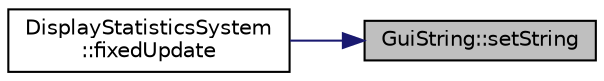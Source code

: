 digraph "GuiString::setString"
{
 // INTERACTIVE_SVG=YES
 // LATEX_PDF_SIZE
  edge [fontname="Helvetica",fontsize="10",labelfontname="Helvetica",labelfontsize="10"];
  node [fontname="Helvetica",fontsize="10",shape=record];
  rankdir="RL";
  Node1 [label="GuiString::setString",height=0.2,width=0.4,color="black", fillcolor="grey75", style="filled", fontcolor="black",tooltip=" "];
  Node1 -> Node2 [dir="back",color="midnightblue",fontsize="10",style="solid",fontname="Helvetica"];
  Node2 [label="DisplayStatisticsSystem\l::fixedUpdate",height=0.2,width=0.4,color="black", fillcolor="white", style="filled",URL="$d3/d85/class_display_statistics_system.html#ab92f45efc6e36221000ff94041020a04",tooltip=" "];
}
